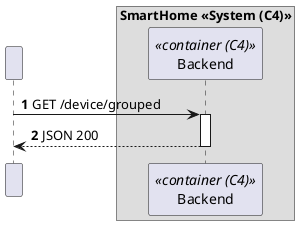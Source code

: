@startuml
'https://plantuml.com/sequence-diagram
!pragma layout smetana

autonumber

participant " " as HTTP

box "SmartHome <<System (C4)>>"
    participant "Backend" as BE<<container (C4)>>
end box


HTTP -> BE : GET /device/grouped
activate BE

BE --> HTTP : JSON 200
deactivate BE


@enduml
